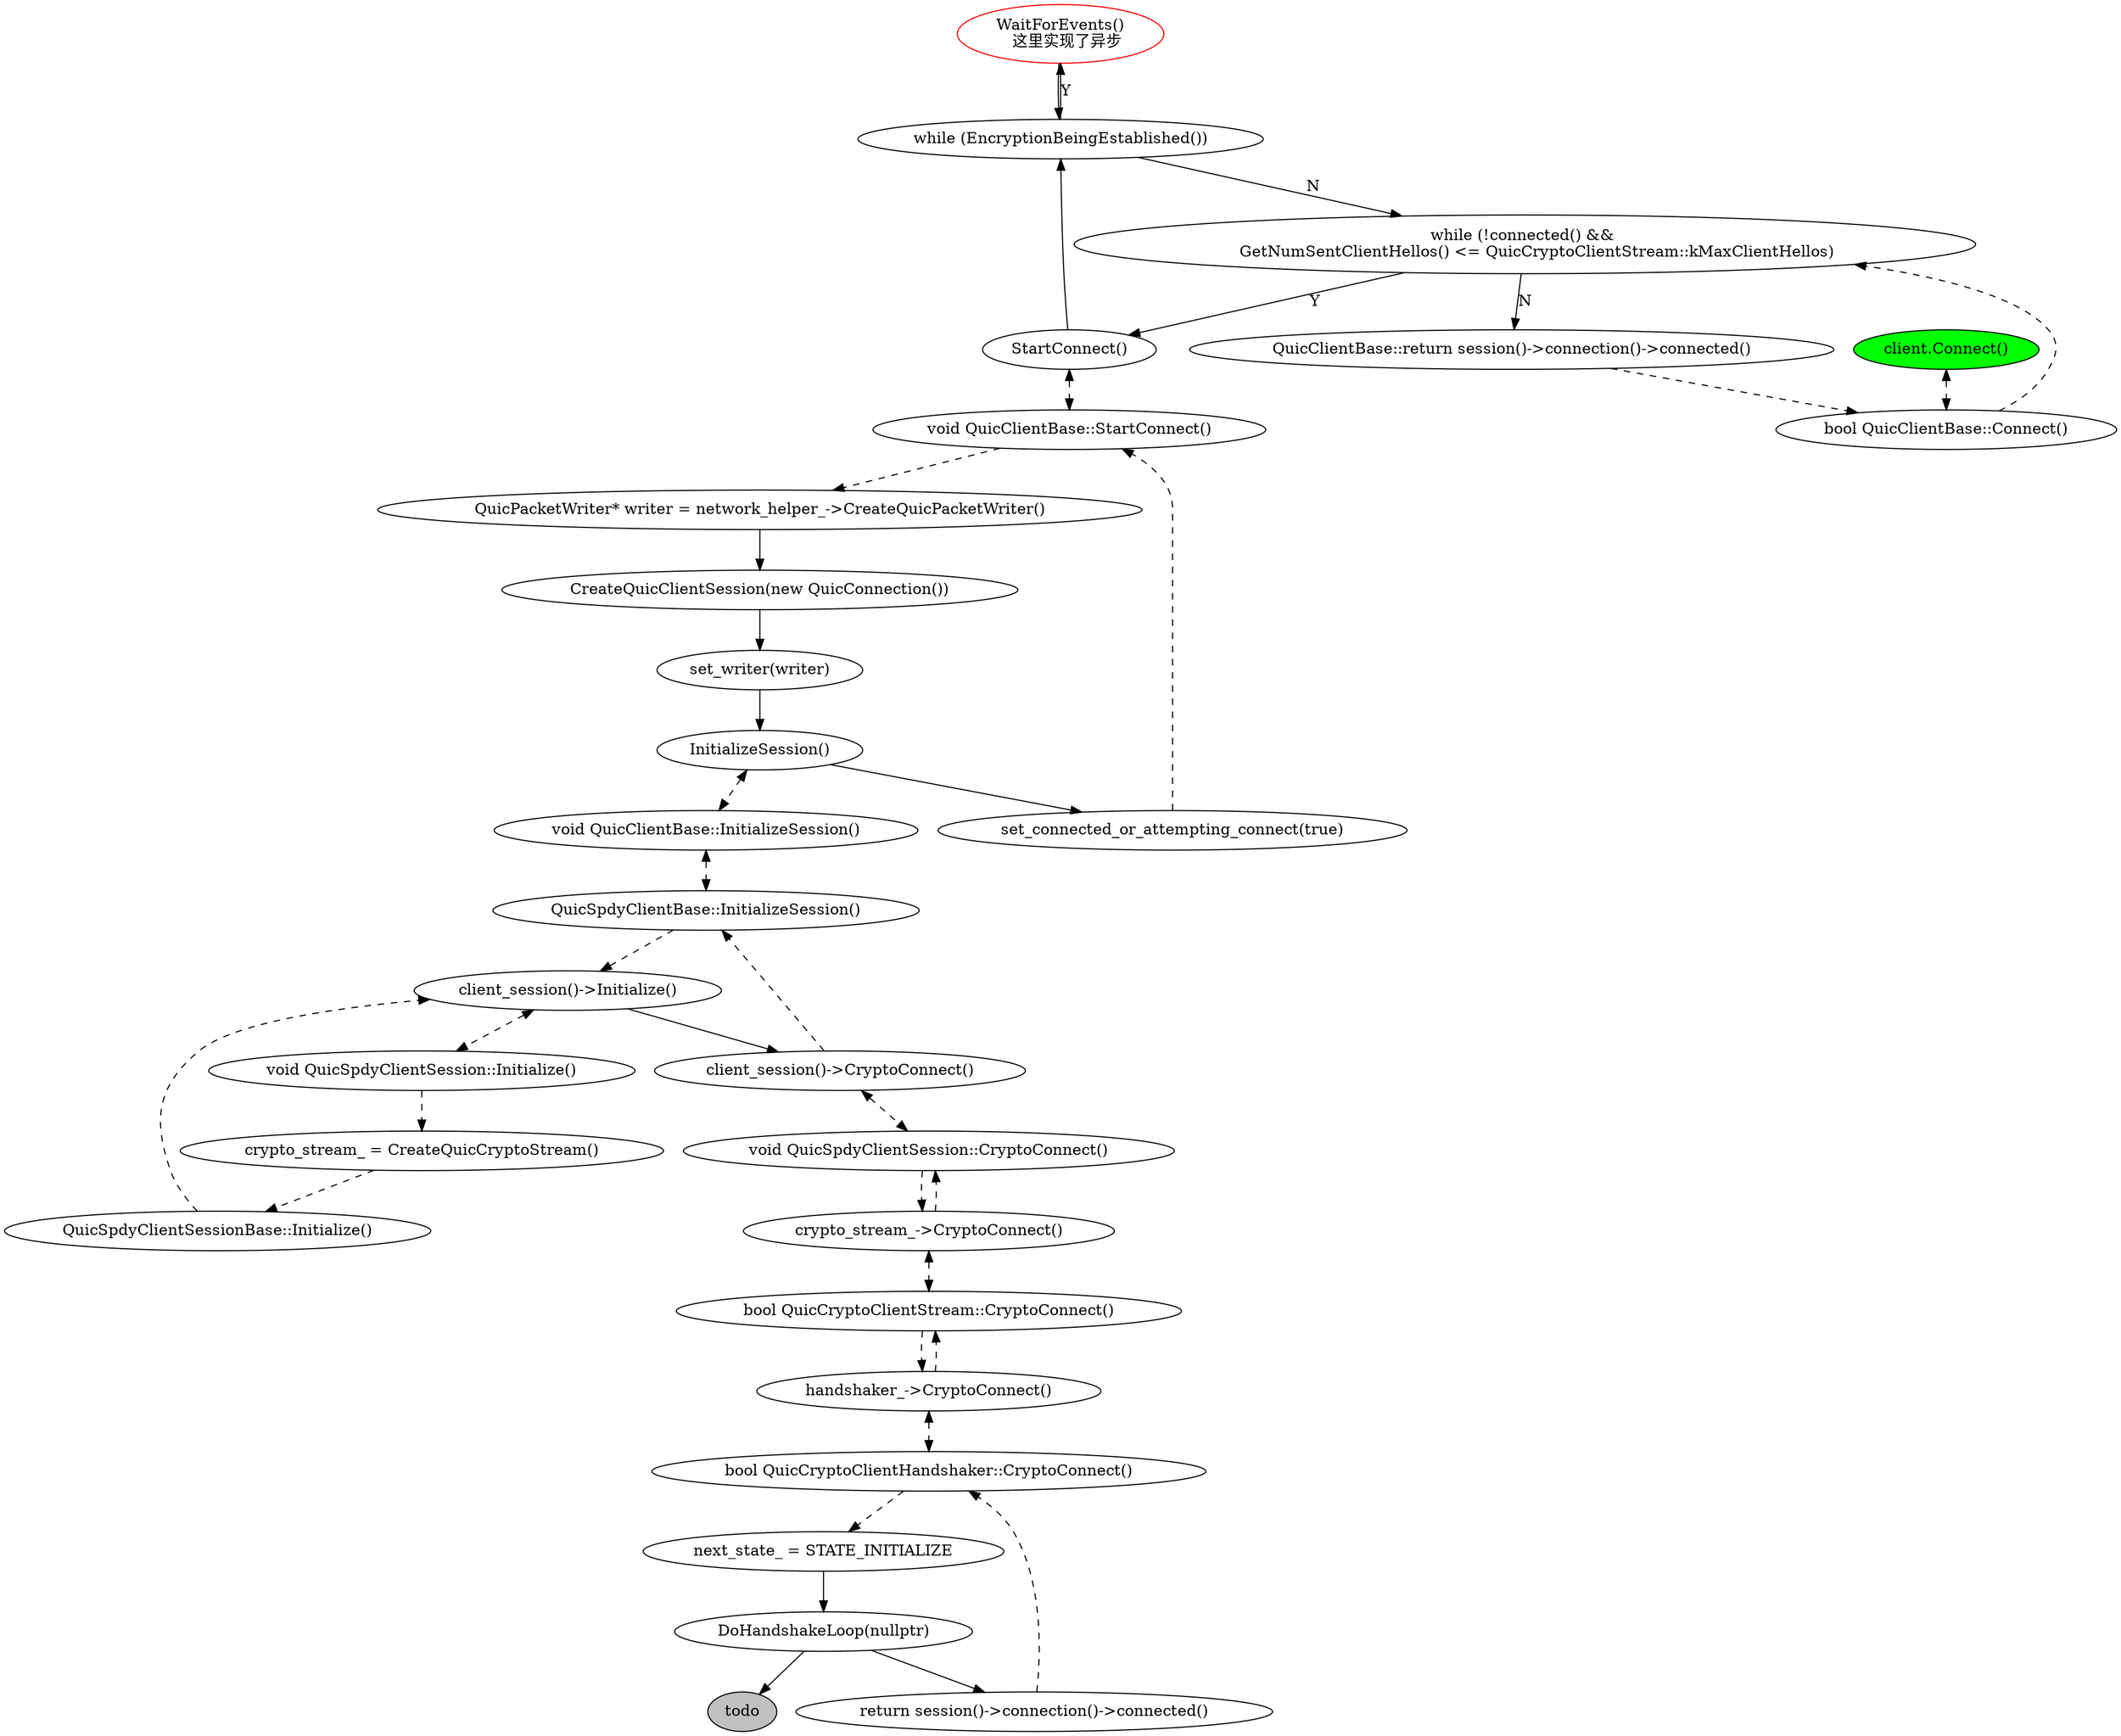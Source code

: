 digraph {
    "WaitForEvents()
    这里实现了异步"[color=red];
    "client.Connect()"[style=filled, fillcolor=green];

    "client.Connect()"->"bool QuicClientBase::Connect()"[dir=both, style=dashed];
    "bool QuicClientBase::Connect()"->
    "while (!connected() && 
     GetNumSentClientHellos() <= QuicCryptoClientStream::kMaxClientHellos)"[style=dashed];
    "while (!connected() && 
     GetNumSentClientHellos() <= QuicCryptoClientStream::kMaxClientHellos)"
    ->"StartConnect()"[label=Y];
    "StartConnect()"->"while (EncryptionBeingEstablished())";
    "while (EncryptionBeingEstablished())"->
    "WaitForEvents()
    这里实现了异步"[label=Y];
    "WaitForEvents()
    这里实现了异步"->"while (EncryptionBeingEstablished())";

    "while (EncryptionBeingEstablished())"->
    "while (!connected() && 
     GetNumSentClientHellos() <= QuicCryptoClientStream::kMaxClientHellos)"[label=N];

    "while (!connected() && 
     GetNumSentClientHellos() <= QuicCryptoClientStream::kMaxClientHellos)"->
    "QuicClientBase::return session()->connection()->connected()"[label=N];
    "QuicClientBase::return session()->connection()->connected()"->"bool QuicClientBase::Connect()"[style=dashed];

subgraph {
    "StartConnect()"->"void QuicClientBase::StartConnect()"[dir=both,style=dashed];
    "void QuicClientBase::StartConnect()"->"QuicPacketWriter* writer = network_helper_->CreateQuicPacketWriter()"[style=dashed];
    "QuicPacketWriter* writer = network_helper_->CreateQuicPacketWriter()"->
    "CreateQuicClientSession(new QuicConnection())";
    "CreateQuicClientSession(new QuicConnection())"->"set_writer(writer)";
    "set_writer(writer)"->"InitializeSession()";
    "InitializeSession()"->"set_connected_or_attempting_connect(true)";
    "set_connected_or_attempting_connect(true)"->"void QuicClientBase::StartConnect()"[style=dashed];
}

subgraph {
    "InitializeSession()"->"void QuicClientBase::InitializeSession()"[dir=both,style=dashed];
    "void QuicClientBase::InitializeSession()"->"QuicSpdyClientBase::InitializeSession()"[dir=both,style=dashed];
    "QuicSpdyClientBase::InitializeSession()"->"client_session()->Initialize()"[style=dashed];
    "client_session()->Initialize()"->"client_session()->CryptoConnect()";
    "client_session()->CryptoConnect()"->"QuicSpdyClientBase::InitializeSession()"[style=dashed];
    "client_session()->Initialize()"->"void QuicSpdyClientSession::Initialize()"[dir=both, style=dashed];
    "void QuicSpdyClientSession::Initialize()"->"crypto_stream_ = CreateQuicCryptoStream()"[style=dashed];
    "crypto_stream_ = CreateQuicCryptoStream()"->"QuicSpdyClientSessionBase::Initialize()"[style=dashed];
    "QuicSpdyClientSessionBase::Initialize()"->"client_session()->Initialize()"[style=dashed];

    "client_session()->CryptoConnect()"->"void QuicSpdyClientSession::CryptoConnect()"[dir=both,style=dashed];
    "void QuicSpdyClientSession::CryptoConnect()"->"crypto_stream_->CryptoConnect()"[style=dashed];
    "crypto_stream_->CryptoConnect()"->"void QuicSpdyClientSession::CryptoConnect()"[style=dashed];

    "crypto_stream_->CryptoConnect()"->"bool QuicCryptoClientStream::CryptoConnect()"[dir=both,style=dashed];
    "bool QuicCryptoClientStream::CryptoConnect()"->"handshaker_->CryptoConnect()"[style=dashed];
    "handshaker_->CryptoConnect()"->"bool QuicCryptoClientStream::CryptoConnect()"[style=dashed];

    "handshaker_->CryptoConnect()"->"bool QuicCryptoClientHandshaker::CryptoConnect()"[dir=both,style=dashed];
    "bool QuicCryptoClientHandshaker::CryptoConnect()"->"next_state_ = STATE_INITIALIZE"[style=dashed];
    "next_state_ = STATE_INITIALIZE"->"DoHandshakeLoop(nullptr)";
    "DoHandshakeLoop(nullptr)"->"return session()->connection()->connected()";
    "return session()->connection()->connected()"->"bool QuicCryptoClientHandshaker::CryptoConnect()"[style=dashed];
}

subgraph {
    "todo"[style=filled,fillcolor=gray];
    "DoHandshakeLoop(nullptr)"->"todo";
}
}
